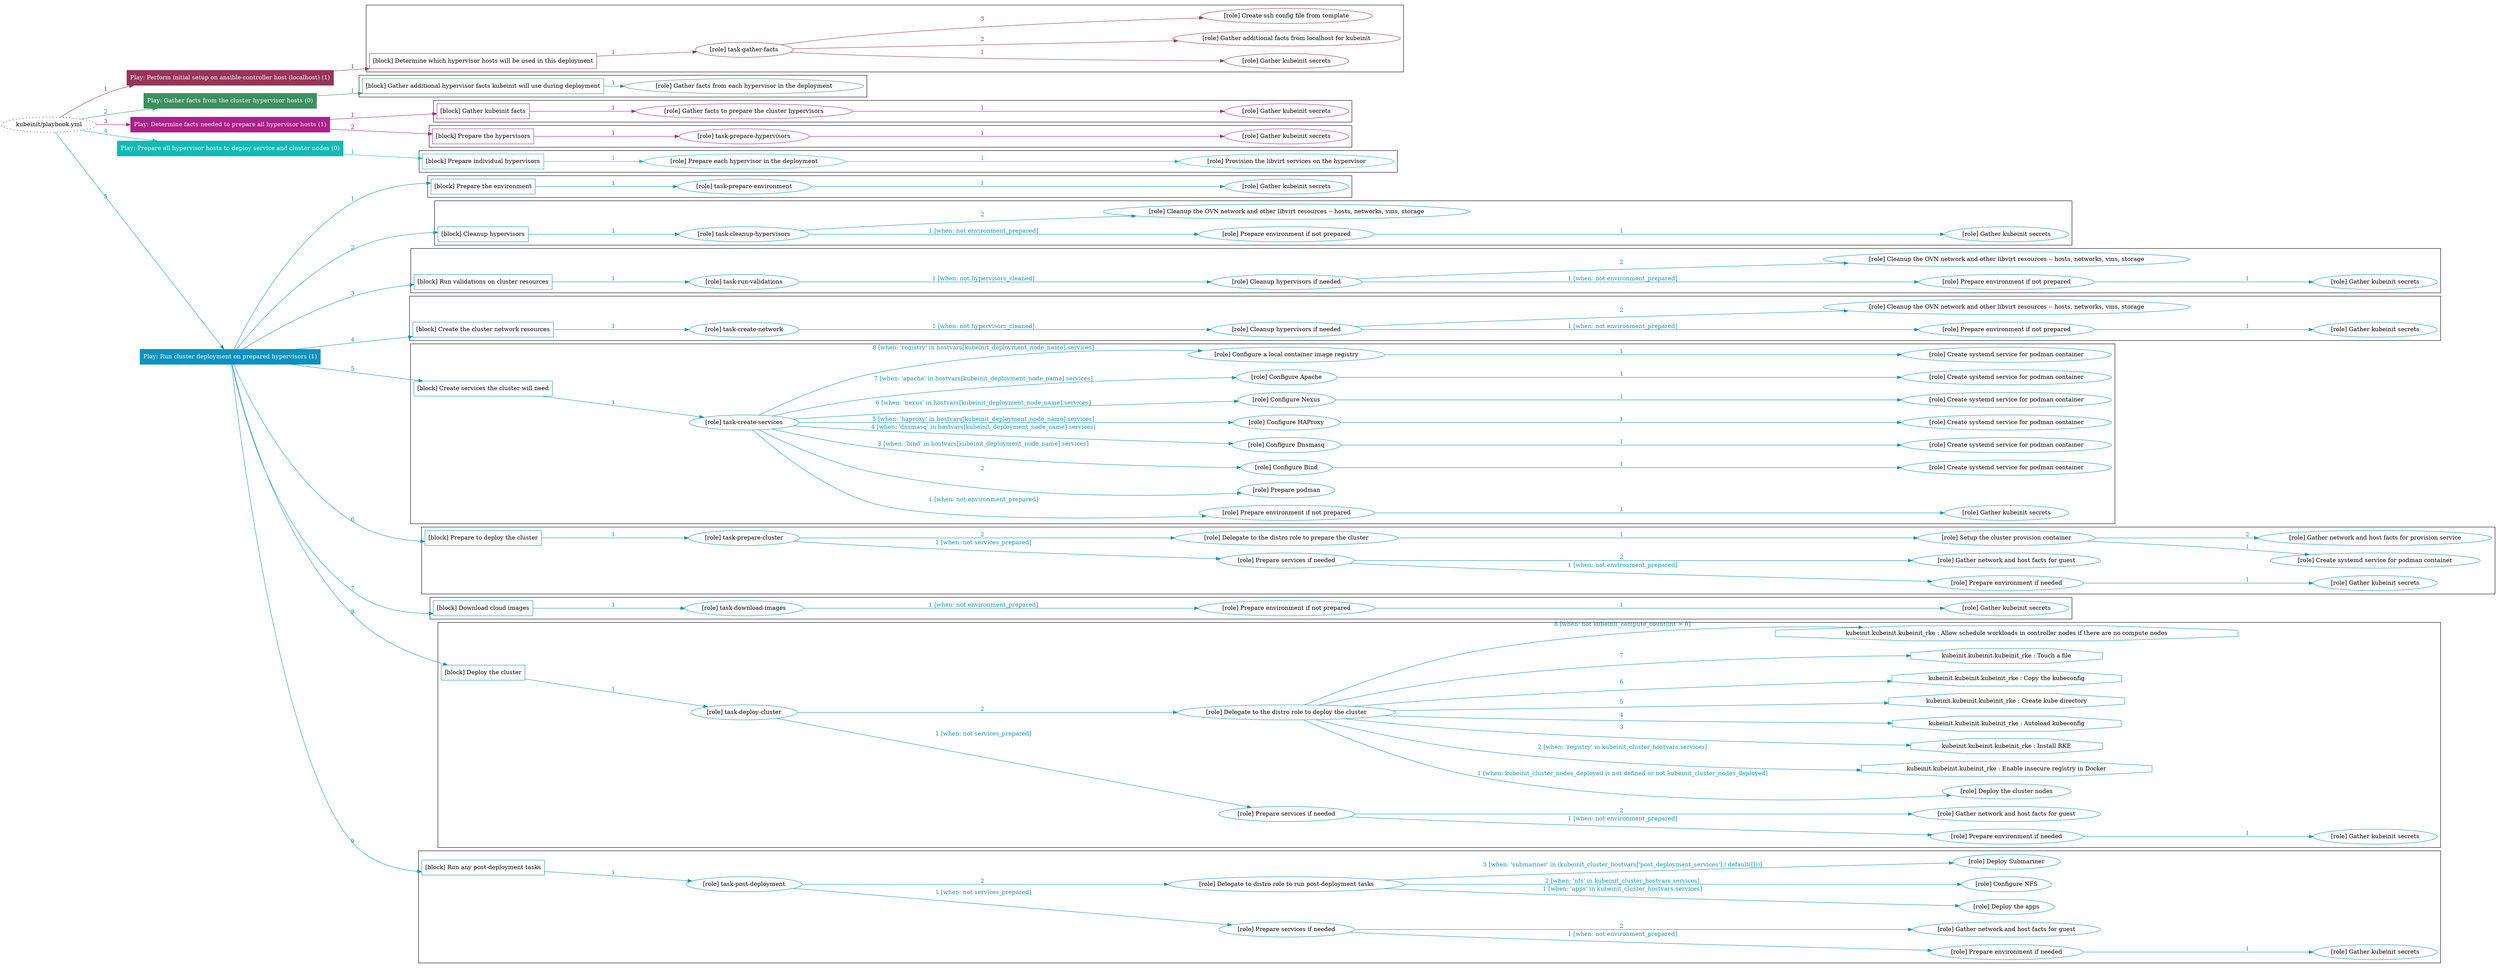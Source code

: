 digraph {
	graph [concentrate=true ordering=in rankdir=LR ratio=fill]
	edge [esep=5 sep=10]
	"kubeinit/playbook.yml" [URL="/home/runner/work/kubeinit/kubeinit/kubeinit/playbook.yml" id=playbook_a68c580c style=dotted]
	"kubeinit/playbook.yml" -> play_a66a3157 [label="1 " color="#973559" fontcolor="#973559" id=edge_57172474 labeltooltip="1 " tooltip="1 "]
	subgraph "Play: Perform initial setup on ansible-controller host (localhost) (1)" {
		play_a66a3157 [label="Play: Perform initial setup on ansible-controller host (localhost) (1)" URL="/home/runner/work/kubeinit/kubeinit/kubeinit/playbook.yml" color="#973559" fontcolor="#ffffff" id=play_a66a3157 shape=box style=filled tooltip=localhost]
		play_a66a3157 -> block_d0a34003 [label=1 color="#973559" fontcolor="#973559" id=edge_84ee83c2 labeltooltip=1 tooltip=1]
		subgraph cluster_block_d0a34003 {
			block_d0a34003 [label="[block] Determine which hypervisor hosts will be used in this deployment" URL="/home/runner/work/kubeinit/kubeinit/kubeinit/playbook.yml" color="#973559" id=block_d0a34003 labeltooltip="Determine which hypervisor hosts will be used in this deployment" shape=box tooltip="Determine which hypervisor hosts will be used in this deployment"]
			block_d0a34003 -> role_4ed008ef [label="1 " color="#973559" fontcolor="#973559" id=edge_46b3d9f8 labeltooltip="1 " tooltip="1 "]
			subgraph "task-gather-facts" {
				role_4ed008ef [label="[role] task-gather-facts" URL="/home/runner/work/kubeinit/kubeinit/kubeinit/playbook.yml" color="#973559" id=role_4ed008ef tooltip="task-gather-facts"]
				role_4ed008ef -> role_ee31fae8 [label="1 " color="#973559" fontcolor="#973559" id=edge_3bf31bfa labeltooltip="1 " tooltip="1 "]
				subgraph "Gather kubeinit secrets" {
					role_ee31fae8 [label="[role] Gather kubeinit secrets" URL="/home/runner/.ansible/collections/ansible_collections/kubeinit/kubeinit/roles/kubeinit_prepare/tasks/build_hypervisors_group.yml" color="#973559" id=role_ee31fae8 tooltip="Gather kubeinit secrets"]
				}
				role_4ed008ef -> role_35c8d6ec [label="2 " color="#973559" fontcolor="#973559" id=edge_16c97f06 labeltooltip="2 " tooltip="2 "]
				subgraph "Gather additional facts from localhost for kubeinit" {
					role_35c8d6ec [label="[role] Gather additional facts from localhost for kubeinit" URL="/home/runner/.ansible/collections/ansible_collections/kubeinit/kubeinit/roles/kubeinit_prepare/tasks/build_hypervisors_group.yml" color="#973559" id=role_35c8d6ec tooltip="Gather additional facts from localhost for kubeinit"]
				}
				role_4ed008ef -> role_fabedd84 [label="3 " color="#973559" fontcolor="#973559" id=edge_7f230121 labeltooltip="3 " tooltip="3 "]
				subgraph "Create ssh config file from template" {
					role_fabedd84 [label="[role] Create ssh config file from template" URL="/home/runner/.ansible/collections/ansible_collections/kubeinit/kubeinit/roles/kubeinit_prepare/tasks/build_hypervisors_group.yml" color="#973559" id=role_fabedd84 tooltip="Create ssh config file from template"]
				}
			}
		}
	}
	"kubeinit/playbook.yml" -> play_67040e27 [label="2 " color="#3c9060" fontcolor="#3c9060" id=edge_2d3fafb7 labeltooltip="2 " tooltip="2 "]
	subgraph "Play: Gather facts from the cluster hypervisor hosts (0)" {
		play_67040e27 [label="Play: Gather facts from the cluster hypervisor hosts (0)" URL="/home/runner/work/kubeinit/kubeinit/kubeinit/playbook.yml" color="#3c9060" fontcolor="#ffffff" id=play_67040e27 shape=box style=filled tooltip="Play: Gather facts from the cluster hypervisor hosts (0)"]
		play_67040e27 -> block_486fbd36 [label=1 color="#3c9060" fontcolor="#3c9060" id=edge_e666ea7d labeltooltip=1 tooltip=1]
		subgraph cluster_block_486fbd36 {
			block_486fbd36 [label="[block] Gather additional hypervisor facts kubeinit will use during deployment" URL="/home/runner/work/kubeinit/kubeinit/kubeinit/playbook.yml" color="#3c9060" id=block_486fbd36 labeltooltip="Gather additional hypervisor facts kubeinit will use during deployment" shape=box tooltip="Gather additional hypervisor facts kubeinit will use during deployment"]
			block_486fbd36 -> role_c9f80b16 [label="1 " color="#3c9060" fontcolor="#3c9060" id=edge_05a69b29 labeltooltip="1 " tooltip="1 "]
			subgraph "Gather facts from each hypervisor in the deployment" {
				role_c9f80b16 [label="[role] Gather facts from each hypervisor in the deployment" URL="/home/runner/work/kubeinit/kubeinit/kubeinit/playbook.yml" color="#3c9060" id=role_c9f80b16 tooltip="Gather facts from each hypervisor in the deployment"]
			}
		}
	}
	"kubeinit/playbook.yml" -> play_2f7e56c6 [label="3 " color="#ad1f88" fontcolor="#ad1f88" id=edge_58489a81 labeltooltip="3 " tooltip="3 "]
	subgraph "Play: Determine facts needed to prepare all hypervisor hosts (1)" {
		play_2f7e56c6 [label="Play: Determine facts needed to prepare all hypervisor hosts (1)" URL="/home/runner/work/kubeinit/kubeinit/kubeinit/playbook.yml" color="#ad1f88" fontcolor="#ffffff" id=play_2f7e56c6 shape=box style=filled tooltip=localhost]
		play_2f7e56c6 -> block_ce227473 [label=1 color="#ad1f88" fontcolor="#ad1f88" id=edge_4cc43b11 labeltooltip=1 tooltip=1]
		subgraph cluster_block_ce227473 {
			block_ce227473 [label="[block] Gather kubeinit facts" URL="/home/runner/work/kubeinit/kubeinit/kubeinit/playbook.yml" color="#ad1f88" id=block_ce227473 labeltooltip="Gather kubeinit facts" shape=box tooltip="Gather kubeinit facts"]
			block_ce227473 -> role_34907284 [label="1 " color="#ad1f88" fontcolor="#ad1f88" id=edge_91896310 labeltooltip="1 " tooltip="1 "]
			subgraph "Gather facts to prepare the cluster hypervisors" {
				role_34907284 [label="[role] Gather facts to prepare the cluster hypervisors" URL="/home/runner/work/kubeinit/kubeinit/kubeinit/playbook.yml" color="#ad1f88" id=role_34907284 tooltip="Gather facts to prepare the cluster hypervisors"]
				role_34907284 -> role_2eef6bee [label="1 " color="#ad1f88" fontcolor="#ad1f88" id=edge_60cc840d labeltooltip="1 " tooltip="1 "]
				subgraph "Gather kubeinit secrets" {
					role_2eef6bee [label="[role] Gather kubeinit secrets" URL="/home/runner/.ansible/collections/ansible_collections/kubeinit/kubeinit/roles/kubeinit_prepare/tasks/gather_kubeinit_facts.yml" color="#ad1f88" id=role_2eef6bee tooltip="Gather kubeinit secrets"]
				}
			}
		}
		play_2f7e56c6 -> block_95dccfdb [label=2 color="#ad1f88" fontcolor="#ad1f88" id=edge_2c26944c labeltooltip=2 tooltip=2]
		subgraph cluster_block_95dccfdb {
			block_95dccfdb [label="[block] Prepare the hypervisors" URL="/home/runner/work/kubeinit/kubeinit/kubeinit/playbook.yml" color="#ad1f88" id=block_95dccfdb labeltooltip="Prepare the hypervisors" shape=box tooltip="Prepare the hypervisors"]
			block_95dccfdb -> role_7a992e1c [label="1 " color="#ad1f88" fontcolor="#ad1f88" id=edge_4b1e99bd labeltooltip="1 " tooltip="1 "]
			subgraph "task-prepare-hypervisors" {
				role_7a992e1c [label="[role] task-prepare-hypervisors" URL="/home/runner/work/kubeinit/kubeinit/kubeinit/playbook.yml" color="#ad1f88" id=role_7a992e1c tooltip="task-prepare-hypervisors"]
				role_7a992e1c -> role_dd70f5e2 [label="1 " color="#ad1f88" fontcolor="#ad1f88" id=edge_acbfd021 labeltooltip="1 " tooltip="1 "]
				subgraph "Gather kubeinit secrets" {
					role_dd70f5e2 [label="[role] Gather kubeinit secrets" URL="/home/runner/.ansible/collections/ansible_collections/kubeinit/kubeinit/roles/kubeinit_prepare/tasks/gather_kubeinit_facts.yml" color="#ad1f88" id=role_dd70f5e2 tooltip="Gather kubeinit secrets"]
				}
			}
		}
	}
	"kubeinit/playbook.yml" -> play_c3c641a7 [label="4 " color="#12bab5" fontcolor="#12bab5" id=edge_f963b52b labeltooltip="4 " tooltip="4 "]
	subgraph "Play: Prepare all hypervisor hosts to deploy service and cluster nodes (0)" {
		play_c3c641a7 [label="Play: Prepare all hypervisor hosts to deploy service and cluster nodes (0)" URL="/home/runner/work/kubeinit/kubeinit/kubeinit/playbook.yml" color="#12bab5" fontcolor="#ffffff" id=play_c3c641a7 shape=box style=filled tooltip="Play: Prepare all hypervisor hosts to deploy service and cluster nodes (0)"]
		play_c3c641a7 -> block_2a9dcd2a [label=1 color="#12bab5" fontcolor="#12bab5" id=edge_150a1193 labeltooltip=1 tooltip=1]
		subgraph cluster_block_2a9dcd2a {
			block_2a9dcd2a [label="[block] Prepare individual hypervisors" URL="/home/runner/work/kubeinit/kubeinit/kubeinit/playbook.yml" color="#12bab5" id=block_2a9dcd2a labeltooltip="Prepare individual hypervisors" shape=box tooltip="Prepare individual hypervisors"]
			block_2a9dcd2a -> role_7637adb6 [label="1 " color="#12bab5" fontcolor="#12bab5" id=edge_e98606ba labeltooltip="1 " tooltip="1 "]
			subgraph "Prepare each hypervisor in the deployment" {
				role_7637adb6 [label="[role] Prepare each hypervisor in the deployment" URL="/home/runner/work/kubeinit/kubeinit/kubeinit/playbook.yml" color="#12bab5" id=role_7637adb6 tooltip="Prepare each hypervisor in the deployment"]
				role_7637adb6 -> role_f12cb924 [label="1 " color="#12bab5" fontcolor="#12bab5" id=edge_89e7bcb5 labeltooltip="1 " tooltip="1 "]
				subgraph "Provision the libvirt services on the hypervisor" {
					role_f12cb924 [label="[role] Provision the libvirt services on the hypervisor" URL="/home/runner/.ansible/collections/ansible_collections/kubeinit/kubeinit/roles/kubeinit_prepare/tasks/prepare_hypervisor.yml" color="#12bab5" id=role_f12cb924 tooltip="Provision the libvirt services on the hypervisor"]
				}
			}
		}
	}
	"kubeinit/playbook.yml" -> play_7a4ca962 [label="5 " color="#0c92c0" fontcolor="#0c92c0" id=edge_36fbb357 labeltooltip="5 " tooltip="5 "]
	subgraph "Play: Run cluster deployment on prepared hypervisors (1)" {
		play_7a4ca962 [label="Play: Run cluster deployment on prepared hypervisors (1)" URL="/home/runner/work/kubeinit/kubeinit/kubeinit/playbook.yml" color="#0c92c0" fontcolor="#ffffff" id=play_7a4ca962 shape=box style=filled tooltip=localhost]
		play_7a4ca962 -> block_23d4b66a [label=1 color="#0c92c0" fontcolor="#0c92c0" id=edge_937e1ae6 labeltooltip=1 tooltip=1]
		subgraph cluster_block_23d4b66a {
			block_23d4b66a [label="[block] Prepare the environment" URL="/home/runner/work/kubeinit/kubeinit/kubeinit/playbook.yml" color="#0c92c0" id=block_23d4b66a labeltooltip="Prepare the environment" shape=box tooltip="Prepare the environment"]
			block_23d4b66a -> role_f770bd5e [label="1 " color="#0c92c0" fontcolor="#0c92c0" id=edge_12930604 labeltooltip="1 " tooltip="1 "]
			subgraph "task-prepare-environment" {
				role_f770bd5e [label="[role] task-prepare-environment" URL="/home/runner/work/kubeinit/kubeinit/kubeinit/playbook.yml" color="#0c92c0" id=role_f770bd5e tooltip="task-prepare-environment"]
				role_f770bd5e -> role_1bca5c48 [label="1 " color="#0c92c0" fontcolor="#0c92c0" id=edge_c3fd07e0 labeltooltip="1 " tooltip="1 "]
				subgraph "Gather kubeinit secrets" {
					role_1bca5c48 [label="[role] Gather kubeinit secrets" URL="/home/runner/.ansible/collections/ansible_collections/kubeinit/kubeinit/roles/kubeinit_prepare/tasks/gather_kubeinit_facts.yml" color="#0c92c0" id=role_1bca5c48 tooltip="Gather kubeinit secrets"]
				}
			}
		}
		play_7a4ca962 -> block_8037da92 [label=2 color="#0c92c0" fontcolor="#0c92c0" id=edge_5a80c8f2 labeltooltip=2 tooltip=2]
		subgraph cluster_block_8037da92 {
			block_8037da92 [label="[block] Cleanup hypervisors" URL="/home/runner/work/kubeinit/kubeinit/kubeinit/playbook.yml" color="#0c92c0" id=block_8037da92 labeltooltip="Cleanup hypervisors" shape=box tooltip="Cleanup hypervisors"]
			block_8037da92 -> role_582247f4 [label="1 " color="#0c92c0" fontcolor="#0c92c0" id=edge_a762760f labeltooltip="1 " tooltip="1 "]
			subgraph "task-cleanup-hypervisors" {
				role_582247f4 [label="[role] task-cleanup-hypervisors" URL="/home/runner/work/kubeinit/kubeinit/kubeinit/playbook.yml" color="#0c92c0" id=role_582247f4 tooltip="task-cleanup-hypervisors"]
				role_582247f4 -> role_4c2520bb [label="1 [when: not environment_prepared]" color="#0c92c0" fontcolor="#0c92c0" id=edge_f90e87a5 labeltooltip="1 [when: not environment_prepared]" tooltip="1 [when: not environment_prepared]"]
				subgraph "Prepare environment if not prepared" {
					role_4c2520bb [label="[role] Prepare environment if not prepared" URL="/home/runner/.ansible/collections/ansible_collections/kubeinit/kubeinit/roles/kubeinit_prepare/tasks/cleanup_hypervisors.yml" color="#0c92c0" id=role_4c2520bb tooltip="Prepare environment if not prepared"]
					role_4c2520bb -> role_971c4330 [label="1 " color="#0c92c0" fontcolor="#0c92c0" id=edge_5d706e5a labeltooltip="1 " tooltip="1 "]
					subgraph "Gather kubeinit secrets" {
						role_971c4330 [label="[role] Gather kubeinit secrets" URL="/home/runner/.ansible/collections/ansible_collections/kubeinit/kubeinit/roles/kubeinit_prepare/tasks/gather_kubeinit_facts.yml" color="#0c92c0" id=role_971c4330 tooltip="Gather kubeinit secrets"]
					}
				}
				role_582247f4 -> role_f6d05d34 [label="2 " color="#0c92c0" fontcolor="#0c92c0" id=edge_a508265a labeltooltip="2 " tooltip="2 "]
				subgraph "Cleanup the OVN network and other libvirt resources -- hosts, networks, vms, storage" {
					role_f6d05d34 [label="[role] Cleanup the OVN network and other libvirt resources -- hosts, networks, vms, storage" URL="/home/runner/.ansible/collections/ansible_collections/kubeinit/kubeinit/roles/kubeinit_prepare/tasks/cleanup_hypervisors.yml" color="#0c92c0" id=role_f6d05d34 tooltip="Cleanup the OVN network and other libvirt resources -- hosts, networks, vms, storage"]
				}
			}
		}
		play_7a4ca962 -> block_1ef46200 [label=3 color="#0c92c0" fontcolor="#0c92c0" id=edge_af9932f3 labeltooltip=3 tooltip=3]
		subgraph cluster_block_1ef46200 {
			block_1ef46200 [label="[block] Run validations on cluster resources" URL="/home/runner/work/kubeinit/kubeinit/kubeinit/playbook.yml" color="#0c92c0" id=block_1ef46200 labeltooltip="Run validations on cluster resources" shape=box tooltip="Run validations on cluster resources"]
			block_1ef46200 -> role_b0567ea0 [label="1 " color="#0c92c0" fontcolor="#0c92c0" id=edge_7f87aa26 labeltooltip="1 " tooltip="1 "]
			subgraph "task-run-validations" {
				role_b0567ea0 [label="[role] task-run-validations" URL="/home/runner/work/kubeinit/kubeinit/kubeinit/playbook.yml" color="#0c92c0" id=role_b0567ea0 tooltip="task-run-validations"]
				role_b0567ea0 -> role_234a7aba [label="1 [when: not hypervisors_cleaned]" color="#0c92c0" fontcolor="#0c92c0" id=edge_72c423f9 labeltooltip="1 [when: not hypervisors_cleaned]" tooltip="1 [when: not hypervisors_cleaned]"]
				subgraph "Cleanup hypervisors if needed" {
					role_234a7aba [label="[role] Cleanup hypervisors if needed" URL="/home/runner/.ansible/collections/ansible_collections/kubeinit/kubeinit/roles/kubeinit_validations/tasks/main.yml" color="#0c92c0" id=role_234a7aba tooltip="Cleanup hypervisors if needed"]
					role_234a7aba -> role_4a3c116a [label="1 [when: not environment_prepared]" color="#0c92c0" fontcolor="#0c92c0" id=edge_744ab871 labeltooltip="1 [when: not environment_prepared]" tooltip="1 [when: not environment_prepared]"]
					subgraph "Prepare environment if not prepared" {
						role_4a3c116a [label="[role] Prepare environment if not prepared" URL="/home/runner/.ansible/collections/ansible_collections/kubeinit/kubeinit/roles/kubeinit_prepare/tasks/cleanup_hypervisors.yml" color="#0c92c0" id=role_4a3c116a tooltip="Prepare environment if not prepared"]
						role_4a3c116a -> role_dca72cae [label="1 " color="#0c92c0" fontcolor="#0c92c0" id=edge_df506b86 labeltooltip="1 " tooltip="1 "]
						subgraph "Gather kubeinit secrets" {
							role_dca72cae [label="[role] Gather kubeinit secrets" URL="/home/runner/.ansible/collections/ansible_collections/kubeinit/kubeinit/roles/kubeinit_prepare/tasks/gather_kubeinit_facts.yml" color="#0c92c0" id=role_dca72cae tooltip="Gather kubeinit secrets"]
						}
					}
					role_234a7aba -> role_ba4bf52b [label="2 " color="#0c92c0" fontcolor="#0c92c0" id=edge_0d8462da labeltooltip="2 " tooltip="2 "]
					subgraph "Cleanup the OVN network and other libvirt resources -- hosts, networks, vms, storage" {
						role_ba4bf52b [label="[role] Cleanup the OVN network and other libvirt resources -- hosts, networks, vms, storage" URL="/home/runner/.ansible/collections/ansible_collections/kubeinit/kubeinit/roles/kubeinit_prepare/tasks/cleanup_hypervisors.yml" color="#0c92c0" id=role_ba4bf52b tooltip="Cleanup the OVN network and other libvirt resources -- hosts, networks, vms, storage"]
					}
				}
			}
		}
		play_7a4ca962 -> block_5adba7cf [label=4 color="#0c92c0" fontcolor="#0c92c0" id=edge_bf6cab68 labeltooltip=4 tooltip=4]
		subgraph cluster_block_5adba7cf {
			block_5adba7cf [label="[block] Create the cluster network resources" URL="/home/runner/work/kubeinit/kubeinit/kubeinit/playbook.yml" color="#0c92c0" id=block_5adba7cf labeltooltip="Create the cluster network resources" shape=box tooltip="Create the cluster network resources"]
			block_5adba7cf -> role_d7432b59 [label="1 " color="#0c92c0" fontcolor="#0c92c0" id=edge_dedc0082 labeltooltip="1 " tooltip="1 "]
			subgraph "task-create-network" {
				role_d7432b59 [label="[role] task-create-network" URL="/home/runner/work/kubeinit/kubeinit/kubeinit/playbook.yml" color="#0c92c0" id=role_d7432b59 tooltip="task-create-network"]
				role_d7432b59 -> role_60449b27 [label="1 [when: not hypervisors_cleaned]" color="#0c92c0" fontcolor="#0c92c0" id=edge_d569b349 labeltooltip="1 [when: not hypervisors_cleaned]" tooltip="1 [when: not hypervisors_cleaned]"]
				subgraph "Cleanup hypervisors if needed" {
					role_60449b27 [label="[role] Cleanup hypervisors if needed" URL="/home/runner/.ansible/collections/ansible_collections/kubeinit/kubeinit/roles/kubeinit_libvirt/tasks/create_network.yml" color="#0c92c0" id=role_60449b27 tooltip="Cleanup hypervisors if needed"]
					role_60449b27 -> role_4034be9b [label="1 [when: not environment_prepared]" color="#0c92c0" fontcolor="#0c92c0" id=edge_95473b39 labeltooltip="1 [when: not environment_prepared]" tooltip="1 [when: not environment_prepared]"]
					subgraph "Prepare environment if not prepared" {
						role_4034be9b [label="[role] Prepare environment if not prepared" URL="/home/runner/.ansible/collections/ansible_collections/kubeinit/kubeinit/roles/kubeinit_prepare/tasks/cleanup_hypervisors.yml" color="#0c92c0" id=role_4034be9b tooltip="Prepare environment if not prepared"]
						role_4034be9b -> role_0cef3a33 [label="1 " color="#0c92c0" fontcolor="#0c92c0" id=edge_85a563fc labeltooltip="1 " tooltip="1 "]
						subgraph "Gather kubeinit secrets" {
							role_0cef3a33 [label="[role] Gather kubeinit secrets" URL="/home/runner/.ansible/collections/ansible_collections/kubeinit/kubeinit/roles/kubeinit_prepare/tasks/gather_kubeinit_facts.yml" color="#0c92c0" id=role_0cef3a33 tooltip="Gather kubeinit secrets"]
						}
					}
					role_60449b27 -> role_85535780 [label="2 " color="#0c92c0" fontcolor="#0c92c0" id=edge_64c16a41 labeltooltip="2 " tooltip="2 "]
					subgraph "Cleanup the OVN network and other libvirt resources -- hosts, networks, vms, storage" {
						role_85535780 [label="[role] Cleanup the OVN network and other libvirt resources -- hosts, networks, vms, storage" URL="/home/runner/.ansible/collections/ansible_collections/kubeinit/kubeinit/roles/kubeinit_prepare/tasks/cleanup_hypervisors.yml" color="#0c92c0" id=role_85535780 tooltip="Cleanup the OVN network and other libvirt resources -- hosts, networks, vms, storage"]
					}
				}
			}
		}
		play_7a4ca962 -> block_3c0908ee [label=5 color="#0c92c0" fontcolor="#0c92c0" id=edge_ca4e9d47 labeltooltip=5 tooltip=5]
		subgraph cluster_block_3c0908ee {
			block_3c0908ee [label="[block] Create services the cluster will need" URL="/home/runner/work/kubeinit/kubeinit/kubeinit/playbook.yml" color="#0c92c0" id=block_3c0908ee labeltooltip="Create services the cluster will need" shape=box tooltip="Create services the cluster will need"]
			block_3c0908ee -> role_5ed672f9 [label="1 " color="#0c92c0" fontcolor="#0c92c0" id=edge_7e3448e7 labeltooltip="1 " tooltip="1 "]
			subgraph "task-create-services" {
				role_5ed672f9 [label="[role] task-create-services" URL="/home/runner/work/kubeinit/kubeinit/kubeinit/playbook.yml" color="#0c92c0" id=role_5ed672f9 tooltip="task-create-services"]
				role_5ed672f9 -> role_9b2edfb3 [label="1 [when: not environment_prepared]" color="#0c92c0" fontcolor="#0c92c0" id=edge_9b338db5 labeltooltip="1 [when: not environment_prepared]" tooltip="1 [when: not environment_prepared]"]
				subgraph "Prepare environment if not prepared" {
					role_9b2edfb3 [label="[role] Prepare environment if not prepared" URL="/home/runner/.ansible/collections/ansible_collections/kubeinit/kubeinit/roles/kubeinit_services/tasks/main.yml" color="#0c92c0" id=role_9b2edfb3 tooltip="Prepare environment if not prepared"]
					role_9b2edfb3 -> role_71f544c5 [label="1 " color="#0c92c0" fontcolor="#0c92c0" id=edge_fe3f9c65 labeltooltip="1 " tooltip="1 "]
					subgraph "Gather kubeinit secrets" {
						role_71f544c5 [label="[role] Gather kubeinit secrets" URL="/home/runner/.ansible/collections/ansible_collections/kubeinit/kubeinit/roles/kubeinit_prepare/tasks/gather_kubeinit_facts.yml" color="#0c92c0" id=role_71f544c5 tooltip="Gather kubeinit secrets"]
					}
				}
				role_5ed672f9 -> role_5a75622d [label="2 " color="#0c92c0" fontcolor="#0c92c0" id=edge_3dfb4247 labeltooltip="2 " tooltip="2 "]
				subgraph "Prepare podman" {
					role_5a75622d [label="[role] Prepare podman" URL="/home/runner/.ansible/collections/ansible_collections/kubeinit/kubeinit/roles/kubeinit_services/tasks/00_create_service_pod.yml" color="#0c92c0" id=role_5a75622d tooltip="Prepare podman"]
				}
				role_5ed672f9 -> role_6d0cd6a0 [label="3 [when: 'bind' in hostvars[kubeinit_deployment_node_name].services]" color="#0c92c0" fontcolor="#0c92c0" id=edge_ac9d36a3 labeltooltip="3 [when: 'bind' in hostvars[kubeinit_deployment_node_name].services]" tooltip="3 [when: 'bind' in hostvars[kubeinit_deployment_node_name].services]"]
				subgraph "Configure Bind" {
					role_6d0cd6a0 [label="[role] Configure Bind" URL="/home/runner/.ansible/collections/ansible_collections/kubeinit/kubeinit/roles/kubeinit_services/tasks/start_services_containers.yml" color="#0c92c0" id=role_6d0cd6a0 tooltip="Configure Bind"]
					role_6d0cd6a0 -> role_c708970b [label="1 " color="#0c92c0" fontcolor="#0c92c0" id=edge_fdbaf9f9 labeltooltip="1 " tooltip="1 "]
					subgraph "Create systemd service for podman container" {
						role_c708970b [label="[role] Create systemd service for podman container" URL="/home/runner/.ansible/collections/ansible_collections/kubeinit/kubeinit/roles/kubeinit_bind/tasks/main.yml" color="#0c92c0" id=role_c708970b tooltip="Create systemd service for podman container"]
					}
				}
				role_5ed672f9 -> role_988be22a [label="4 [when: 'dnsmasq' in hostvars[kubeinit_deployment_node_name].services]" color="#0c92c0" fontcolor="#0c92c0" id=edge_5560fa34 labeltooltip="4 [when: 'dnsmasq' in hostvars[kubeinit_deployment_node_name].services]" tooltip="4 [when: 'dnsmasq' in hostvars[kubeinit_deployment_node_name].services]"]
				subgraph "Configure Dnsmasq" {
					role_988be22a [label="[role] Configure Dnsmasq" URL="/home/runner/.ansible/collections/ansible_collections/kubeinit/kubeinit/roles/kubeinit_services/tasks/start_services_containers.yml" color="#0c92c0" id=role_988be22a tooltip="Configure Dnsmasq"]
					role_988be22a -> role_e9591b75 [label="1 " color="#0c92c0" fontcolor="#0c92c0" id=edge_ba440992 labeltooltip="1 " tooltip="1 "]
					subgraph "Create systemd service for podman container" {
						role_e9591b75 [label="[role] Create systemd service for podman container" URL="/home/runner/.ansible/collections/ansible_collections/kubeinit/kubeinit/roles/kubeinit_dnsmasq/tasks/main.yml" color="#0c92c0" id=role_e9591b75 tooltip="Create systemd service for podman container"]
					}
				}
				role_5ed672f9 -> role_b3e1c1b5 [label="5 [when: 'haproxy' in hostvars[kubeinit_deployment_node_name].services]" color="#0c92c0" fontcolor="#0c92c0" id=edge_ffd68c62 labeltooltip="5 [when: 'haproxy' in hostvars[kubeinit_deployment_node_name].services]" tooltip="5 [when: 'haproxy' in hostvars[kubeinit_deployment_node_name].services]"]
				subgraph "Configure HAProxy" {
					role_b3e1c1b5 [label="[role] Configure HAProxy" URL="/home/runner/.ansible/collections/ansible_collections/kubeinit/kubeinit/roles/kubeinit_services/tasks/start_services_containers.yml" color="#0c92c0" id=role_b3e1c1b5 tooltip="Configure HAProxy"]
					role_b3e1c1b5 -> role_8abb7231 [label="1 " color="#0c92c0" fontcolor="#0c92c0" id=edge_30790668 labeltooltip="1 " tooltip="1 "]
					subgraph "Create systemd service for podman container" {
						role_8abb7231 [label="[role] Create systemd service for podman container" URL="/home/runner/.ansible/collections/ansible_collections/kubeinit/kubeinit/roles/kubeinit_haproxy/tasks/main.yml" color="#0c92c0" id=role_8abb7231 tooltip="Create systemd service for podman container"]
					}
				}
				role_5ed672f9 -> role_61e1a53a [label="6 [when: 'nexus' in hostvars[kubeinit_deployment_node_name].services]" color="#0c92c0" fontcolor="#0c92c0" id=edge_925dfb84 labeltooltip="6 [when: 'nexus' in hostvars[kubeinit_deployment_node_name].services]" tooltip="6 [when: 'nexus' in hostvars[kubeinit_deployment_node_name].services]"]
				subgraph "Configure Nexus" {
					role_61e1a53a [label="[role] Configure Nexus" URL="/home/runner/.ansible/collections/ansible_collections/kubeinit/kubeinit/roles/kubeinit_services/tasks/start_services_containers.yml" color="#0c92c0" id=role_61e1a53a tooltip="Configure Nexus"]
					role_61e1a53a -> role_e05a3e8c [label="1 " color="#0c92c0" fontcolor="#0c92c0" id=edge_03c0cfa8 labeltooltip="1 " tooltip="1 "]
					subgraph "Create systemd service for podman container" {
						role_e05a3e8c [label="[role] Create systemd service for podman container" URL="/home/runner/.ansible/collections/ansible_collections/kubeinit/kubeinit/roles/kubeinit_nexus/tasks/main.yml" color="#0c92c0" id=role_e05a3e8c tooltip="Create systemd service for podman container"]
					}
				}
				role_5ed672f9 -> role_7bec1a13 [label="7 [when: 'apache' in hostvars[kubeinit_deployment_node_name].services]" color="#0c92c0" fontcolor="#0c92c0" id=edge_a249781d labeltooltip="7 [when: 'apache' in hostvars[kubeinit_deployment_node_name].services]" tooltip="7 [when: 'apache' in hostvars[kubeinit_deployment_node_name].services]"]
				subgraph "Configure Apache" {
					role_7bec1a13 [label="[role] Configure Apache" URL="/home/runner/.ansible/collections/ansible_collections/kubeinit/kubeinit/roles/kubeinit_services/tasks/start_services_containers.yml" color="#0c92c0" id=role_7bec1a13 tooltip="Configure Apache"]
					role_7bec1a13 -> role_f17d7630 [label="1 " color="#0c92c0" fontcolor="#0c92c0" id=edge_79329225 labeltooltip="1 " tooltip="1 "]
					subgraph "Create systemd service for podman container" {
						role_f17d7630 [label="[role] Create systemd service for podman container" URL="/home/runner/.ansible/collections/ansible_collections/kubeinit/kubeinit/roles/kubeinit_apache/tasks/main.yml" color="#0c92c0" id=role_f17d7630 tooltip="Create systemd service for podman container"]
					}
				}
				role_5ed672f9 -> role_37232776 [label="8 [when: 'registry' in hostvars[kubeinit_deployment_node_name].services]" color="#0c92c0" fontcolor="#0c92c0" id=edge_e4d4a096 labeltooltip="8 [when: 'registry' in hostvars[kubeinit_deployment_node_name].services]" tooltip="8 [when: 'registry' in hostvars[kubeinit_deployment_node_name].services]"]
				subgraph "Configure a local container image registry" {
					role_37232776 [label="[role] Configure a local container image registry" URL="/home/runner/.ansible/collections/ansible_collections/kubeinit/kubeinit/roles/kubeinit_services/tasks/start_services_containers.yml" color="#0c92c0" id=role_37232776 tooltip="Configure a local container image registry"]
					role_37232776 -> role_6e6878c6 [label="1 " color="#0c92c0" fontcolor="#0c92c0" id=edge_ef12277a labeltooltip="1 " tooltip="1 "]
					subgraph "Create systemd service for podman container" {
						role_6e6878c6 [label="[role] Create systemd service for podman container" URL="/home/runner/.ansible/collections/ansible_collections/kubeinit/kubeinit/roles/kubeinit_registry/tasks/main.yml" color="#0c92c0" id=role_6e6878c6 tooltip="Create systemd service for podman container"]
					}
				}
			}
		}
		play_7a4ca962 -> block_02c93c5e [label=6 color="#0c92c0" fontcolor="#0c92c0" id=edge_ec13a37e labeltooltip=6 tooltip=6]
		subgraph cluster_block_02c93c5e {
			block_02c93c5e [label="[block] Prepare to deploy the cluster" URL="/home/runner/work/kubeinit/kubeinit/kubeinit/playbook.yml" color="#0c92c0" id=block_02c93c5e labeltooltip="Prepare to deploy the cluster" shape=box tooltip="Prepare to deploy the cluster"]
			block_02c93c5e -> role_47812e10 [label="1 " color="#0c92c0" fontcolor="#0c92c0" id=edge_64cc5cad labeltooltip="1 " tooltip="1 "]
			subgraph "task-prepare-cluster" {
				role_47812e10 [label="[role] task-prepare-cluster" URL="/home/runner/work/kubeinit/kubeinit/kubeinit/playbook.yml" color="#0c92c0" id=role_47812e10 tooltip="task-prepare-cluster"]
				role_47812e10 -> role_3b34fe6d [label="1 [when: not services_prepared]" color="#0c92c0" fontcolor="#0c92c0" id=edge_4ea27791 labeltooltip="1 [when: not services_prepared]" tooltip="1 [when: not services_prepared]"]
				subgraph "Prepare services if needed" {
					role_3b34fe6d [label="[role] Prepare services if needed" URL="/home/runner/.ansible/collections/ansible_collections/kubeinit/kubeinit/roles/kubeinit_prepare/tasks/prepare_cluster.yml" color="#0c92c0" id=role_3b34fe6d tooltip="Prepare services if needed"]
					role_3b34fe6d -> role_69e3069f [label="1 [when: not environment_prepared]" color="#0c92c0" fontcolor="#0c92c0" id=edge_81a302b2 labeltooltip="1 [when: not environment_prepared]" tooltip="1 [when: not environment_prepared]"]
					subgraph "Prepare environment if needed" {
						role_69e3069f [label="[role] Prepare environment if needed" URL="/home/runner/.ansible/collections/ansible_collections/kubeinit/kubeinit/roles/kubeinit_services/tasks/prepare_services.yml" color="#0c92c0" id=role_69e3069f tooltip="Prepare environment if needed"]
						role_69e3069f -> role_40c33346 [label="1 " color="#0c92c0" fontcolor="#0c92c0" id=edge_751b6ae6 labeltooltip="1 " tooltip="1 "]
						subgraph "Gather kubeinit secrets" {
							role_40c33346 [label="[role] Gather kubeinit secrets" URL="/home/runner/.ansible/collections/ansible_collections/kubeinit/kubeinit/roles/kubeinit_prepare/tasks/gather_kubeinit_facts.yml" color="#0c92c0" id=role_40c33346 tooltip="Gather kubeinit secrets"]
						}
					}
					role_3b34fe6d -> role_99fd0395 [label="2 " color="#0c92c0" fontcolor="#0c92c0" id=edge_3829b690 labeltooltip="2 " tooltip="2 "]
					subgraph "Gather network and host facts for guest" {
						role_99fd0395 [label="[role] Gather network and host facts for guest" URL="/home/runner/.ansible/collections/ansible_collections/kubeinit/kubeinit/roles/kubeinit_services/tasks/prepare_services.yml" color="#0c92c0" id=role_99fd0395 tooltip="Gather network and host facts for guest"]
					}
				}
				role_47812e10 -> role_9b2c0a10 [label="2 " color="#0c92c0" fontcolor="#0c92c0" id=edge_146eb23b labeltooltip="2 " tooltip="2 "]
				subgraph "Delegate to the distro role to prepare the cluster" {
					role_9b2c0a10 [label="[role] Delegate to the distro role to prepare the cluster" URL="/home/runner/.ansible/collections/ansible_collections/kubeinit/kubeinit/roles/kubeinit_prepare/tasks/prepare_cluster.yml" color="#0c92c0" id=role_9b2c0a10 tooltip="Delegate to the distro role to prepare the cluster"]
					role_9b2c0a10 -> role_8dca925a [label="1 " color="#0c92c0" fontcolor="#0c92c0" id=edge_3a1b283a labeltooltip="1 " tooltip="1 "]
					subgraph "Setup the cluster provision container" {
						role_8dca925a [label="[role] Setup the cluster provision container" URL="/home/runner/.ansible/collections/ansible_collections/kubeinit/kubeinit/roles/kubeinit_rke/tasks/prepare_cluster.yml" color="#0c92c0" id=role_8dca925a tooltip="Setup the cluster provision container"]
						role_8dca925a -> role_ab78f082 [label="1 " color="#0c92c0" fontcolor="#0c92c0" id=edge_c68923ff labeltooltip="1 " tooltip="1 "]
						subgraph "Create systemd service for podman container" {
							role_ab78f082 [label="[role] Create systemd service for podman container" URL="/home/runner/.ansible/collections/ansible_collections/kubeinit/kubeinit/roles/kubeinit_services/tasks/create_provision_container.yml" color="#0c92c0" id=role_ab78f082 tooltip="Create systemd service for podman container"]
						}
						role_8dca925a -> role_dd736fab [label="2 " color="#0c92c0" fontcolor="#0c92c0" id=edge_f9ed5ba9 labeltooltip="2 " tooltip="2 "]
						subgraph "Gather network and host facts for provision service" {
							role_dd736fab [label="[role] Gather network and host facts for provision service" URL="/home/runner/.ansible/collections/ansible_collections/kubeinit/kubeinit/roles/kubeinit_services/tasks/create_provision_container.yml" color="#0c92c0" id=role_dd736fab tooltip="Gather network and host facts for provision service"]
						}
					}
				}
			}
		}
		play_7a4ca962 -> block_26a1fb82 [label=7 color="#0c92c0" fontcolor="#0c92c0" id=edge_eb864576 labeltooltip=7 tooltip=7]
		subgraph cluster_block_26a1fb82 {
			block_26a1fb82 [label="[block] Download cloud images" URL="/home/runner/work/kubeinit/kubeinit/kubeinit/playbook.yml" color="#0c92c0" id=block_26a1fb82 labeltooltip="Download cloud images" shape=box tooltip="Download cloud images"]
			block_26a1fb82 -> role_bd94dd2a [label="1 " color="#0c92c0" fontcolor="#0c92c0" id=edge_ca7ae544 labeltooltip="1 " tooltip="1 "]
			subgraph "task-download-images" {
				role_bd94dd2a [label="[role] task-download-images" URL="/home/runner/work/kubeinit/kubeinit/kubeinit/playbook.yml" color="#0c92c0" id=role_bd94dd2a tooltip="task-download-images"]
				role_bd94dd2a -> role_8ffd5895 [label="1 [when: not environment_prepared]" color="#0c92c0" fontcolor="#0c92c0" id=edge_b938a4fb labeltooltip="1 [when: not environment_prepared]" tooltip="1 [when: not environment_prepared]"]
				subgraph "Prepare environment if not prepared" {
					role_8ffd5895 [label="[role] Prepare environment if not prepared" URL="/home/runner/.ansible/collections/ansible_collections/kubeinit/kubeinit/roles/kubeinit_libvirt/tasks/download_cloud_images.yml" color="#0c92c0" id=role_8ffd5895 tooltip="Prepare environment if not prepared"]
					role_8ffd5895 -> role_f3404ef2 [label="1 " color="#0c92c0" fontcolor="#0c92c0" id=edge_bd7f249c labeltooltip="1 " tooltip="1 "]
					subgraph "Gather kubeinit secrets" {
						role_f3404ef2 [label="[role] Gather kubeinit secrets" URL="/home/runner/.ansible/collections/ansible_collections/kubeinit/kubeinit/roles/kubeinit_prepare/tasks/gather_kubeinit_facts.yml" color="#0c92c0" id=role_f3404ef2 tooltip="Gather kubeinit secrets"]
					}
				}
			}
		}
		play_7a4ca962 -> block_f482cdda [label=8 color="#0c92c0" fontcolor="#0c92c0" id=edge_901af21e labeltooltip=8 tooltip=8]
		subgraph cluster_block_f482cdda {
			block_f482cdda [label="[block] Deploy the cluster" URL="/home/runner/work/kubeinit/kubeinit/kubeinit/playbook.yml" color="#0c92c0" id=block_f482cdda labeltooltip="Deploy the cluster" shape=box tooltip="Deploy the cluster"]
			block_f482cdda -> role_2f931845 [label="1 " color="#0c92c0" fontcolor="#0c92c0" id=edge_af0c0b57 labeltooltip="1 " tooltip="1 "]
			subgraph "task-deploy-cluster" {
				role_2f931845 [label="[role] task-deploy-cluster" URL="/home/runner/work/kubeinit/kubeinit/kubeinit/playbook.yml" color="#0c92c0" id=role_2f931845 tooltip="task-deploy-cluster"]
				role_2f931845 -> role_59fe9775 [label="1 [when: not services_prepared]" color="#0c92c0" fontcolor="#0c92c0" id=edge_377f5dbe labeltooltip="1 [when: not services_prepared]" tooltip="1 [when: not services_prepared]"]
				subgraph "Prepare services if needed" {
					role_59fe9775 [label="[role] Prepare services if needed" URL="/home/runner/.ansible/collections/ansible_collections/kubeinit/kubeinit/roles/kubeinit_prepare/tasks/deploy_cluster.yml" color="#0c92c0" id=role_59fe9775 tooltip="Prepare services if needed"]
					role_59fe9775 -> role_ecd25d64 [label="1 [when: not environment_prepared]" color="#0c92c0" fontcolor="#0c92c0" id=edge_748fe0a6 labeltooltip="1 [when: not environment_prepared]" tooltip="1 [when: not environment_prepared]"]
					subgraph "Prepare environment if needed" {
						role_ecd25d64 [label="[role] Prepare environment if needed" URL="/home/runner/.ansible/collections/ansible_collections/kubeinit/kubeinit/roles/kubeinit_services/tasks/prepare_services.yml" color="#0c92c0" id=role_ecd25d64 tooltip="Prepare environment if needed"]
						role_ecd25d64 -> role_b5f040b8 [label="1 " color="#0c92c0" fontcolor="#0c92c0" id=edge_7fc743ce labeltooltip="1 " tooltip="1 "]
						subgraph "Gather kubeinit secrets" {
							role_b5f040b8 [label="[role] Gather kubeinit secrets" URL="/home/runner/.ansible/collections/ansible_collections/kubeinit/kubeinit/roles/kubeinit_prepare/tasks/gather_kubeinit_facts.yml" color="#0c92c0" id=role_b5f040b8 tooltip="Gather kubeinit secrets"]
						}
					}
					role_59fe9775 -> role_ee884604 [label="2 " color="#0c92c0" fontcolor="#0c92c0" id=edge_9f5b092c labeltooltip="2 " tooltip="2 "]
					subgraph "Gather network and host facts for guest" {
						role_ee884604 [label="[role] Gather network and host facts for guest" URL="/home/runner/.ansible/collections/ansible_collections/kubeinit/kubeinit/roles/kubeinit_services/tasks/prepare_services.yml" color="#0c92c0" id=role_ee884604 tooltip="Gather network and host facts for guest"]
					}
				}
				role_2f931845 -> role_2ae69c6b [label="2 " color="#0c92c0" fontcolor="#0c92c0" id=edge_a66d98b1 labeltooltip="2 " tooltip="2 "]
				subgraph "Delegate to the distro role to deploy the cluster" {
					role_2ae69c6b [label="[role] Delegate to the distro role to deploy the cluster" URL="/home/runner/.ansible/collections/ansible_collections/kubeinit/kubeinit/roles/kubeinit_prepare/tasks/deploy_cluster.yml" color="#0c92c0" id=role_2ae69c6b tooltip="Delegate to the distro role to deploy the cluster"]
					role_2ae69c6b -> role_ad3b00bc [label="1 [when: kubeinit_cluster_nodes_deployed is not defined or not kubeinit_cluster_nodes_deployed]" color="#0c92c0" fontcolor="#0c92c0" id=edge_6ac376e0 labeltooltip="1 [when: kubeinit_cluster_nodes_deployed is not defined or not kubeinit_cluster_nodes_deployed]" tooltip="1 [when: kubeinit_cluster_nodes_deployed is not defined or not kubeinit_cluster_nodes_deployed]"]
					subgraph "Deploy the cluster nodes" {
						role_ad3b00bc [label="[role] Deploy the cluster nodes" URL="/home/runner/.ansible/collections/ansible_collections/kubeinit/kubeinit/roles/kubeinit_rke/tasks/main.yml" color="#0c92c0" id=role_ad3b00bc tooltip="Deploy the cluster nodes"]
					}
					task_df0c0390 [label="kubeinit.kubeinit.kubeinit_rke : Enable insecure registry in Docker" URL="/home/runner/.ansible/collections/ansible_collections/kubeinit/kubeinit/roles/kubeinit_rke/tasks/main.yml" color="#0c92c0" id=task_df0c0390 shape=octagon tooltip="kubeinit.kubeinit.kubeinit_rke : Enable insecure registry in Docker"]
					role_2ae69c6b -> task_df0c0390 [label="2 [when: 'registry' in kubeinit_cluster_hostvars.services]" color="#0c92c0" fontcolor="#0c92c0" id=edge_e3b28921 labeltooltip="2 [when: 'registry' in kubeinit_cluster_hostvars.services]" tooltip="2 [when: 'registry' in kubeinit_cluster_hostvars.services]"]
					task_b5be86e3 [label="kubeinit.kubeinit.kubeinit_rke : Install RKE" URL="/home/runner/.ansible/collections/ansible_collections/kubeinit/kubeinit/roles/kubeinit_rke/tasks/main.yml" color="#0c92c0" id=task_b5be86e3 shape=octagon tooltip="kubeinit.kubeinit.kubeinit_rke : Install RKE"]
					role_2ae69c6b -> task_b5be86e3 [label="3 " color="#0c92c0" fontcolor="#0c92c0" id=edge_d8479431 labeltooltip="3 " tooltip="3 "]
					task_bf94b84f [label="kubeinit.kubeinit.kubeinit_rke : Autoload kubeconfig" URL="/home/runner/.ansible/collections/ansible_collections/kubeinit/kubeinit/roles/kubeinit_rke/tasks/main.yml" color="#0c92c0" id=task_bf94b84f shape=octagon tooltip="kubeinit.kubeinit.kubeinit_rke : Autoload kubeconfig"]
					role_2ae69c6b -> task_bf94b84f [label="4 " color="#0c92c0" fontcolor="#0c92c0" id=edge_57eaf720 labeltooltip="4 " tooltip="4 "]
					task_937c0a69 [label="kubeinit.kubeinit.kubeinit_rke : Create kube directory" URL="/home/runner/.ansible/collections/ansible_collections/kubeinit/kubeinit/roles/kubeinit_rke/tasks/main.yml" color="#0c92c0" id=task_937c0a69 shape=octagon tooltip="kubeinit.kubeinit.kubeinit_rke : Create kube directory"]
					role_2ae69c6b -> task_937c0a69 [label="5 " color="#0c92c0" fontcolor="#0c92c0" id=edge_d5b74b14 labeltooltip="5 " tooltip="5 "]
					task_784ea34f [label="kubeinit.kubeinit.kubeinit_rke : Copy the kubeconfig" URL="/home/runner/.ansible/collections/ansible_collections/kubeinit/kubeinit/roles/kubeinit_rke/tasks/main.yml" color="#0c92c0" id=task_784ea34f shape=octagon tooltip="kubeinit.kubeinit.kubeinit_rke : Copy the kubeconfig"]
					role_2ae69c6b -> task_784ea34f [label="6 " color="#0c92c0" fontcolor="#0c92c0" id=edge_b682af34 labeltooltip="6 " tooltip="6 "]
					task_41f4c88b [label="kubeinit.kubeinit.kubeinit_rke : Touch a file" URL="/home/runner/.ansible/collections/ansible_collections/kubeinit/kubeinit/roles/kubeinit_rke/tasks/main.yml" color="#0c92c0" id=task_41f4c88b shape=octagon tooltip="kubeinit.kubeinit.kubeinit_rke : Touch a file"]
					role_2ae69c6b -> task_41f4c88b [label="7 " color="#0c92c0" fontcolor="#0c92c0" id=edge_04f77920 labeltooltip="7 " tooltip="7 "]
					task_9b5b62f4 [label="kubeinit.kubeinit.kubeinit_rke : Allow schedule workloads in controller nodes if there are no compute nodes" URL="/home/runner/.ansible/collections/ansible_collections/kubeinit/kubeinit/roles/kubeinit_rke/tasks/main.yml" color="#0c92c0" id=task_9b5b62f4 shape=octagon tooltip="kubeinit.kubeinit.kubeinit_rke : Allow schedule workloads in controller nodes if there are no compute nodes"]
					role_2ae69c6b -> task_9b5b62f4 [label="8 [when: not kubeinit_compute_count|int > 0]" color="#0c92c0" fontcolor="#0c92c0" id=edge_befd0b7f labeltooltip="8 [when: not kubeinit_compute_count|int > 0]" tooltip="8 [when: not kubeinit_compute_count|int > 0]"]
				}
			}
		}
		play_7a4ca962 -> block_fa326e2f [label=9 color="#0c92c0" fontcolor="#0c92c0" id=edge_f000b601 labeltooltip=9 tooltip=9]
		subgraph cluster_block_fa326e2f {
			block_fa326e2f [label="[block] Run any post-deployment tasks" URL="/home/runner/work/kubeinit/kubeinit/kubeinit/playbook.yml" color="#0c92c0" id=block_fa326e2f labeltooltip="Run any post-deployment tasks" shape=box tooltip="Run any post-deployment tasks"]
			block_fa326e2f -> role_69964194 [label="1 " color="#0c92c0" fontcolor="#0c92c0" id=edge_cc2ef126 labeltooltip="1 " tooltip="1 "]
			subgraph "task-post-deployment" {
				role_69964194 [label="[role] task-post-deployment" URL="/home/runner/work/kubeinit/kubeinit/kubeinit/playbook.yml" color="#0c92c0" id=role_69964194 tooltip="task-post-deployment"]
				role_69964194 -> role_507330eb [label="1 [when: not services_prepared]" color="#0c92c0" fontcolor="#0c92c0" id=edge_474b44af labeltooltip="1 [when: not services_prepared]" tooltip="1 [when: not services_prepared]"]
				subgraph "Prepare services if needed" {
					role_507330eb [label="[role] Prepare services if needed" URL="/home/runner/.ansible/collections/ansible_collections/kubeinit/kubeinit/roles/kubeinit_prepare/tasks/post_deployment.yml" color="#0c92c0" id=role_507330eb tooltip="Prepare services if needed"]
					role_507330eb -> role_2c6444ef [label="1 [when: not environment_prepared]" color="#0c92c0" fontcolor="#0c92c0" id=edge_0ed1f50e labeltooltip="1 [when: not environment_prepared]" tooltip="1 [when: not environment_prepared]"]
					subgraph "Prepare environment if needed" {
						role_2c6444ef [label="[role] Prepare environment if needed" URL="/home/runner/.ansible/collections/ansible_collections/kubeinit/kubeinit/roles/kubeinit_services/tasks/prepare_services.yml" color="#0c92c0" id=role_2c6444ef tooltip="Prepare environment if needed"]
						role_2c6444ef -> role_f4d20ade [label="1 " color="#0c92c0" fontcolor="#0c92c0" id=edge_65c8ed50 labeltooltip="1 " tooltip="1 "]
						subgraph "Gather kubeinit secrets" {
							role_f4d20ade [label="[role] Gather kubeinit secrets" URL="/home/runner/.ansible/collections/ansible_collections/kubeinit/kubeinit/roles/kubeinit_prepare/tasks/gather_kubeinit_facts.yml" color="#0c92c0" id=role_f4d20ade tooltip="Gather kubeinit secrets"]
						}
					}
					role_507330eb -> role_9c4aedbd [label="2 " color="#0c92c0" fontcolor="#0c92c0" id=edge_4d6792d3 labeltooltip="2 " tooltip="2 "]
					subgraph "Gather network and host facts for guest" {
						role_9c4aedbd [label="[role] Gather network and host facts for guest" URL="/home/runner/.ansible/collections/ansible_collections/kubeinit/kubeinit/roles/kubeinit_services/tasks/prepare_services.yml" color="#0c92c0" id=role_9c4aedbd tooltip="Gather network and host facts for guest"]
					}
				}
				role_69964194 -> role_3d051871 [label="2 " color="#0c92c0" fontcolor="#0c92c0" id=edge_8f509606 labeltooltip="2 " tooltip="2 "]
				subgraph "Delegate to distro role to run post-deployment tasks" {
					role_3d051871 [label="[role] Delegate to distro role to run post-deployment tasks" URL="/home/runner/.ansible/collections/ansible_collections/kubeinit/kubeinit/roles/kubeinit_prepare/tasks/post_deployment.yml" color="#0c92c0" id=role_3d051871 tooltip="Delegate to distro role to run post-deployment tasks"]
					role_3d051871 -> role_087c233b [label="1 [when: 'apps' in kubeinit_cluster_hostvars.services]" color="#0c92c0" fontcolor="#0c92c0" id=edge_23ef8927 labeltooltip="1 [when: 'apps' in kubeinit_cluster_hostvars.services]" tooltip="1 [when: 'apps' in kubeinit_cluster_hostvars.services]"]
					subgraph "Deploy the apps" {
						role_087c233b [label="[role] Deploy the apps" URL="/home/runner/.ansible/collections/ansible_collections/kubeinit/kubeinit/roles/kubeinit_rke/tasks/post_deployment_tasks.yml" color="#0c92c0" id=role_087c233b tooltip="Deploy the apps"]
					}
					role_3d051871 -> role_4e3621ba [label="2 [when: 'nfs' in kubeinit_cluster_hostvars.services]" color="#0c92c0" fontcolor="#0c92c0" id=edge_b36ded0a labeltooltip="2 [when: 'nfs' in kubeinit_cluster_hostvars.services]" tooltip="2 [when: 'nfs' in kubeinit_cluster_hostvars.services]"]
					subgraph "Configure NFS" {
						role_4e3621ba [label="[role] Configure NFS" URL="/home/runner/.ansible/collections/ansible_collections/kubeinit/kubeinit/roles/kubeinit_rke/tasks/post_deployment_tasks.yml" color="#0c92c0" id=role_4e3621ba tooltip="Configure NFS"]
					}
					role_3d051871 -> role_55170ea7 [label="3 [when: 'submariner' in (kubeinit_cluster_hostvars['post_deployment_services'] | default([]))]" color="#0c92c0" fontcolor="#0c92c0" id=edge_fa9978fc labeltooltip="3 [when: 'submariner' in (kubeinit_cluster_hostvars['post_deployment_services'] | default([]))]" tooltip="3 [when: 'submariner' in (kubeinit_cluster_hostvars['post_deployment_services'] | default([]))]"]
					subgraph "Deploy Submariner" {
						role_55170ea7 [label="[role] Deploy Submariner" URL="/home/runner/.ansible/collections/ansible_collections/kubeinit/kubeinit/roles/kubeinit_rke/tasks/post_deployment_tasks.yml" color="#0c92c0" id=role_55170ea7 tooltip="Deploy Submariner"]
					}
				}
			}
		}
	}
}
